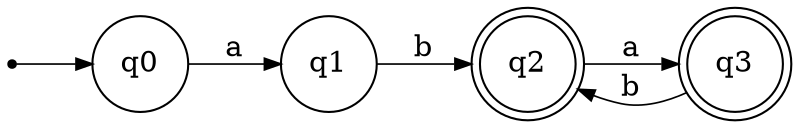 digraph {
    rankdir=LR;
    node [shape = circle];
    edge [arrowsize = 0.8, penwidth = 0.8];
    inic [shape=point];

    inic->q0;

    q0->q1 [label="a"];
    q1->q2 [label="b"];
    q2->q3 [label="a"];
    q3->q2 [label="b"];

    q2[shape=doublecircle];
    q3[shape=doublecircle];
}
